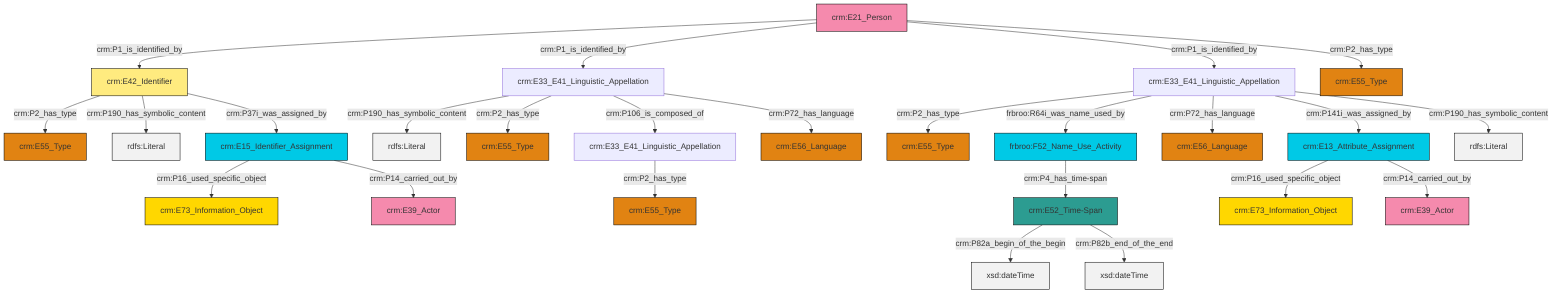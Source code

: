 graph TD
classDef Literal fill:#f2f2f2,stroke:#000000;
classDef CRM_Entity fill:#FFFFFF,stroke:#000000;
classDef Temporal_Entity fill:#00C9E6, stroke:#000000;
classDef Type fill:#E18312, stroke:#000000;
classDef Time-Span fill:#2C9C91, stroke:#000000;
classDef Appellation fill:#FFEB7F, stroke:#000000;
classDef Place fill:#008836, stroke:#000000;
classDef Persistent_Item fill:#B266B2, stroke:#000000;
classDef Conceptual_Object fill:#FFD700, stroke:#000000;
classDef Physical_Thing fill:#D2B48C, stroke:#000000;
classDef Actor fill:#f58aad, stroke:#000000;
classDef PC_Classes fill:#4ce600, stroke:#000000;
classDef Multi fill:#cccccc,stroke:#000000;

4["crm:E33_E41_Linguistic_Appellation"]:::Default -->|crm:P2_has_type| 8["crm:E55_Type"]:::Type
9["crm:E21_Person"]:::Actor -->|crm:P1_is_identified_by| 10["crm:E42_Identifier"]:::Appellation
11["crm:E13_Attribute_Assignment"]:::Temporal_Entity -->|crm:P16_used_specific_object| 2["crm:E73_Information_Object"]:::Conceptual_Object
4["crm:E33_E41_Linguistic_Appellation"]:::Default -->|frbroo:R64i_was_name_used_by| 13["frbroo:F52_Name_Use_Activity"]:::Temporal_Entity
17["crm:E15_Identifier_Assignment"]:::Temporal_Entity -->|crm:P16_used_specific_object| 18["crm:E73_Information_Object"]:::Conceptual_Object
17["crm:E15_Identifier_Assignment"]:::Temporal_Entity -->|crm:P14_carried_out_by| 20["crm:E39_Actor"]:::Actor
24["crm:E33_E41_Linguistic_Appellation"]:::Default -->|crm:P190_has_symbolic_content| 25[rdfs:Literal]:::Literal
9["crm:E21_Person"]:::Actor -->|crm:P1_is_identified_by| 24["crm:E33_E41_Linguistic_Appellation"]:::Default
10["crm:E42_Identifier"]:::Appellation -->|crm:P2_has_type| 26["crm:E55_Type"]:::Type
24["crm:E33_E41_Linguistic_Appellation"]:::Default -->|crm:P2_has_type| 27["crm:E55_Type"]:::Type
6["crm:E52_Time-Span"]:::Time-Span -->|crm:P82a_begin_of_the_begin| 28[xsd:dateTime]:::Literal
9["crm:E21_Person"]:::Actor -->|crm:P1_is_identified_by| 4["crm:E33_E41_Linguistic_Appellation"]:::Default
13["frbroo:F52_Name_Use_Activity"]:::Temporal_Entity -->|crm:P4_has_time-span| 6["crm:E52_Time-Span"]:::Time-Span
6["crm:E52_Time-Span"]:::Time-Span -->|crm:P82b_end_of_the_end| 30[xsd:dateTime]:::Literal
10["crm:E42_Identifier"]:::Appellation -->|crm:P190_has_symbolic_content| 34[rdfs:Literal]:::Literal
24["crm:E33_E41_Linguistic_Appellation"]:::Default -->|crm:P106_is_composed_of| 14["crm:E33_E41_Linguistic_Appellation"]:::Default
4["crm:E33_E41_Linguistic_Appellation"]:::Default -->|crm:P72_has_language| 35["crm:E56_Language"]:::Type
14["crm:E33_E41_Linguistic_Appellation"]:::Default -->|crm:P2_has_type| 36["crm:E55_Type"]:::Type
11["crm:E13_Attribute_Assignment"]:::Temporal_Entity -->|crm:P14_carried_out_by| 37["crm:E39_Actor"]:::Actor
4["crm:E33_E41_Linguistic_Appellation"]:::Default -->|crm:P141i_was_assigned_by| 11["crm:E13_Attribute_Assignment"]:::Temporal_Entity
10["crm:E42_Identifier"]:::Appellation -->|crm:P37i_was_assigned_by| 17["crm:E15_Identifier_Assignment"]:::Temporal_Entity
4["crm:E33_E41_Linguistic_Appellation"]:::Default -->|crm:P190_has_symbolic_content| 44[rdfs:Literal]:::Literal
9["crm:E21_Person"]:::Actor -->|crm:P2_has_type| 0["crm:E55_Type"]:::Type
24["crm:E33_E41_Linguistic_Appellation"]:::Default -->|crm:P72_has_language| 21["crm:E56_Language"]:::Type